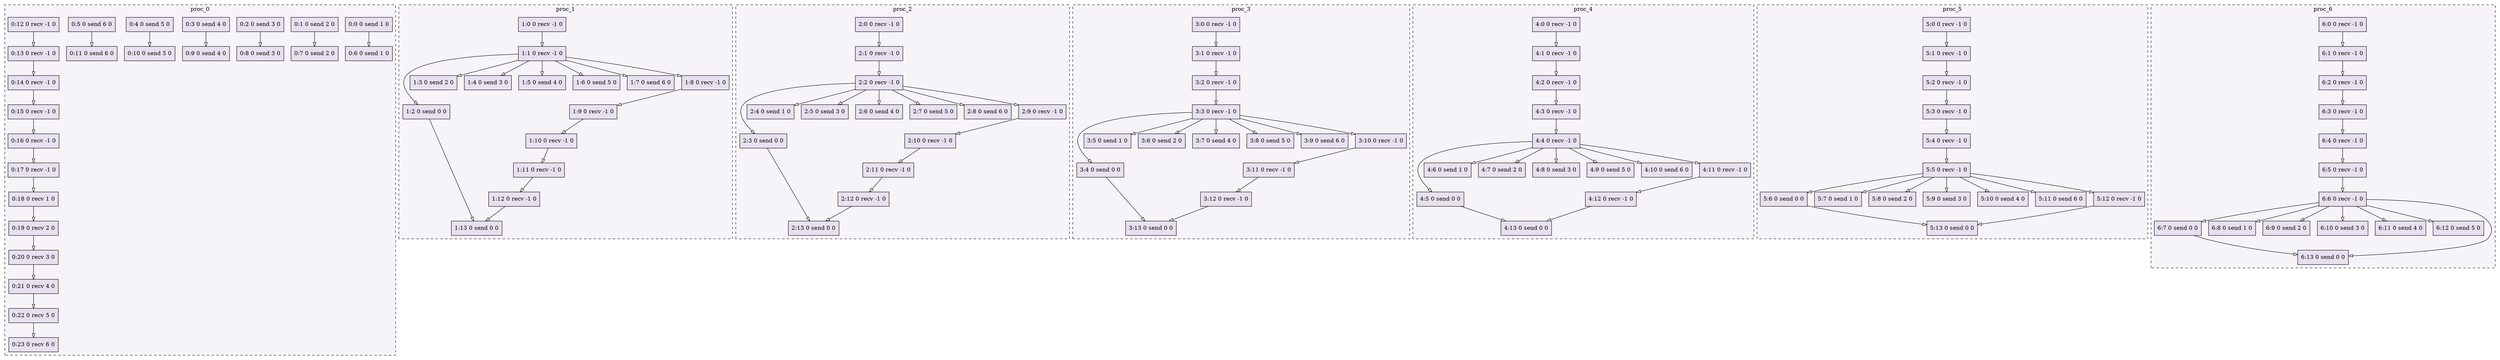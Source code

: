 digraph{node[shape=record style=filled colorscheme=purd9 fillcolor=2];subgraph cluster0{style=dashed;colorscheme=purd9;bgcolor=1;edge[arrowhead=empty];label=proc_0;0[label="0:0 0 send 1 0"];1[label="0:1 0 send 2 0"];2[label="0:2 0 send 3 0"];3[label="0:3 0 send 4 0"];4[label="0:4 0 send 5 0"];5[label="0:5 0 send 6 0"];6[label="0:6 0 send 1 0"];7[label="0:7 0 send 2 0"];8[label="0:8 0 send 3 0"];9[label="0:9 0 send 4 0"];10[label="0:10 0 send 5 0"];11[label="0:11 0 send 6 0"];12[label="0:12 0 recv -1 0"];13[label="0:13 0 recv -1 0"];14[label="0:14 0 recv -1 0"];15[label="0:15 0 recv -1 0"];16[label="0:16 0 recv -1 0"];17[label="0:17 0 recv -1 0"];18[label="0:18 0 recv 1 0"];19[label="0:19 0 recv 2 0"];20[label="0:20 0 recv 3 0"];21[label="0:21 0 recv 4 0"];22[label="0:22 0 recv 5 0"];23[label="0:23 0 recv 6 0"];0->6;1->7;2->8;3->9;4->10;5->11;12->13;13->14;14->15;15->16;16->17;17->18;18->19;19->20;20->21;21->22;22->23;}subgraph cluster1{style=dashed;colorscheme=purd9;bgcolor=1;edge[arrowhead=empty];label=proc_1;24[label="1:0 0 recv -1 0"];25[label="1:1 0 recv -1 0"];26[label="1:2 0 send 0 0"];27[label="1:3 0 send 2 0"];28[label="1:4 0 send 3 0"];29[label="1:5 0 send 4 0"];30[label="1:6 0 send 5 0"];31[label="1:7 0 send 6 0"];32[label="1:8 0 recv -1 0"];33[label="1:9 0 recv -1 0"];34[label="1:10 0 recv -1 0"];35[label="1:11 0 recv -1 0"];36[label="1:12 0 recv -1 0"];37[label="1:13 0 send 0 0"];24->25;25->26;25->27;25->28;25->29;25->30;25->31;25->32;32->33;33->34;34->35;35->36;36->37;26->37;}subgraph cluster2{style=dashed;colorscheme=purd9;bgcolor=1;edge[arrowhead=empty];label=proc_2;38[label="2:0 0 recv -1 0"];39[label="2:1 0 recv -1 0"];40[label="2:2 0 recv -1 0"];41[label="2:3 0 send 0 0"];42[label="2:4 0 send 1 0"];43[label="2:5 0 send 3 0"];44[label="2:6 0 send 4 0"];45[label="2:7 0 send 5 0"];46[label="2:8 0 send 6 0"];47[label="2:9 0 recv -1 0"];48[label="2:10 0 recv -1 0"];49[label="2:11 0 recv -1 0"];50[label="2:12 0 recv -1 0"];51[label="2:13 0 send 0 0"];38->39;39->40;40->41;40->42;40->43;40->44;40->45;40->46;40->47;47->48;48->49;49->50;50->51;41->51;}subgraph cluster3{style=dashed;colorscheme=purd9;bgcolor=1;edge[arrowhead=empty];label=proc_3;52[label="3:0 0 recv -1 0"];53[label="3:1 0 recv -1 0"];54[label="3:2 0 recv -1 0"];55[label="3:3 0 recv -1 0"];56[label="3:4 0 send 0 0"];57[label="3:5 0 send 1 0"];58[label="3:6 0 send 2 0"];59[label="3:7 0 send 4 0"];60[label="3:8 0 send 5 0"];61[label="3:9 0 send 6 0"];62[label="3:10 0 recv -1 0"];63[label="3:11 0 recv -1 0"];64[label="3:12 0 recv -1 0"];65[label="3:13 0 send 0 0"];52->53;53->54;54->55;55->56;55->57;55->58;55->59;55->60;55->61;55->62;62->63;63->64;64->65;56->65;}subgraph cluster4{style=dashed;colorscheme=purd9;bgcolor=1;edge[arrowhead=empty];label=proc_4;66[label="4:0 0 recv -1 0"];67[label="4:1 0 recv -1 0"];68[label="4:2 0 recv -1 0"];69[label="4:3 0 recv -1 0"];70[label="4:4 0 recv -1 0"];71[label="4:5 0 send 0 0"];72[label="4:6 0 send 1 0"];73[label="4:7 0 send 2 0"];74[label="4:8 0 send 3 0"];75[label="4:9 0 send 5 0"];76[label="4:10 0 send 6 0"];77[label="4:11 0 recv -1 0"];78[label="4:12 0 recv -1 0"];79[label="4:13 0 send 0 0"];66->67;67->68;68->69;69->70;70->71;70->72;70->73;70->74;70->75;70->76;70->77;77->78;78->79;71->79;}subgraph cluster5{style=dashed;colorscheme=purd9;bgcolor=1;edge[arrowhead=empty];label=proc_5;80[label="5:0 0 recv -1 0"];81[label="5:1 0 recv -1 0"];82[label="5:2 0 recv -1 0"];83[label="5:3 0 recv -1 0"];84[label="5:4 0 recv -1 0"];85[label="5:5 0 recv -1 0"];86[label="5:6 0 send 0 0"];87[label="5:7 0 send 1 0"];88[label="5:8 0 send 2 0"];89[label="5:9 0 send 3 0"];90[label="5:10 0 send 4 0"];91[label="5:11 0 send 6 0"];92[label="5:12 0 recv -1 0"];93[label="5:13 0 send 0 0"];80->81;81->82;82->83;83->84;84->85;85->86;85->87;85->88;85->89;85->90;85->91;85->92;92->93;86->93;}subgraph cluster6{style=dashed;colorscheme=purd9;bgcolor=1;edge[arrowhead=empty];label=proc_6;94[label="6:0 0 recv -1 0"];95[label="6:1 0 recv -1 0"];96[label="6:2 0 recv -1 0"];97[label="6:3 0 recv -1 0"];98[label="6:4 0 recv -1 0"];99[label="6:5 0 recv -1 0"];100[label="6:6 0 recv -1 0"];101[label="6:7 0 send 0 0"];102[label="6:8 0 send 1 0"];103[label="6:9 0 send 2 0"];104[label="6:10 0 send 3 0"];105[label="6:11 0 send 4 0"];106[label="6:12 0 send 5 0"];107[label="6:13 0 send 0 0"];94->95;95->96;96->97;97->98;98->99;99->100;100->101;100->102;100->103;100->104;100->105;100->106;101->107;100->107;}}